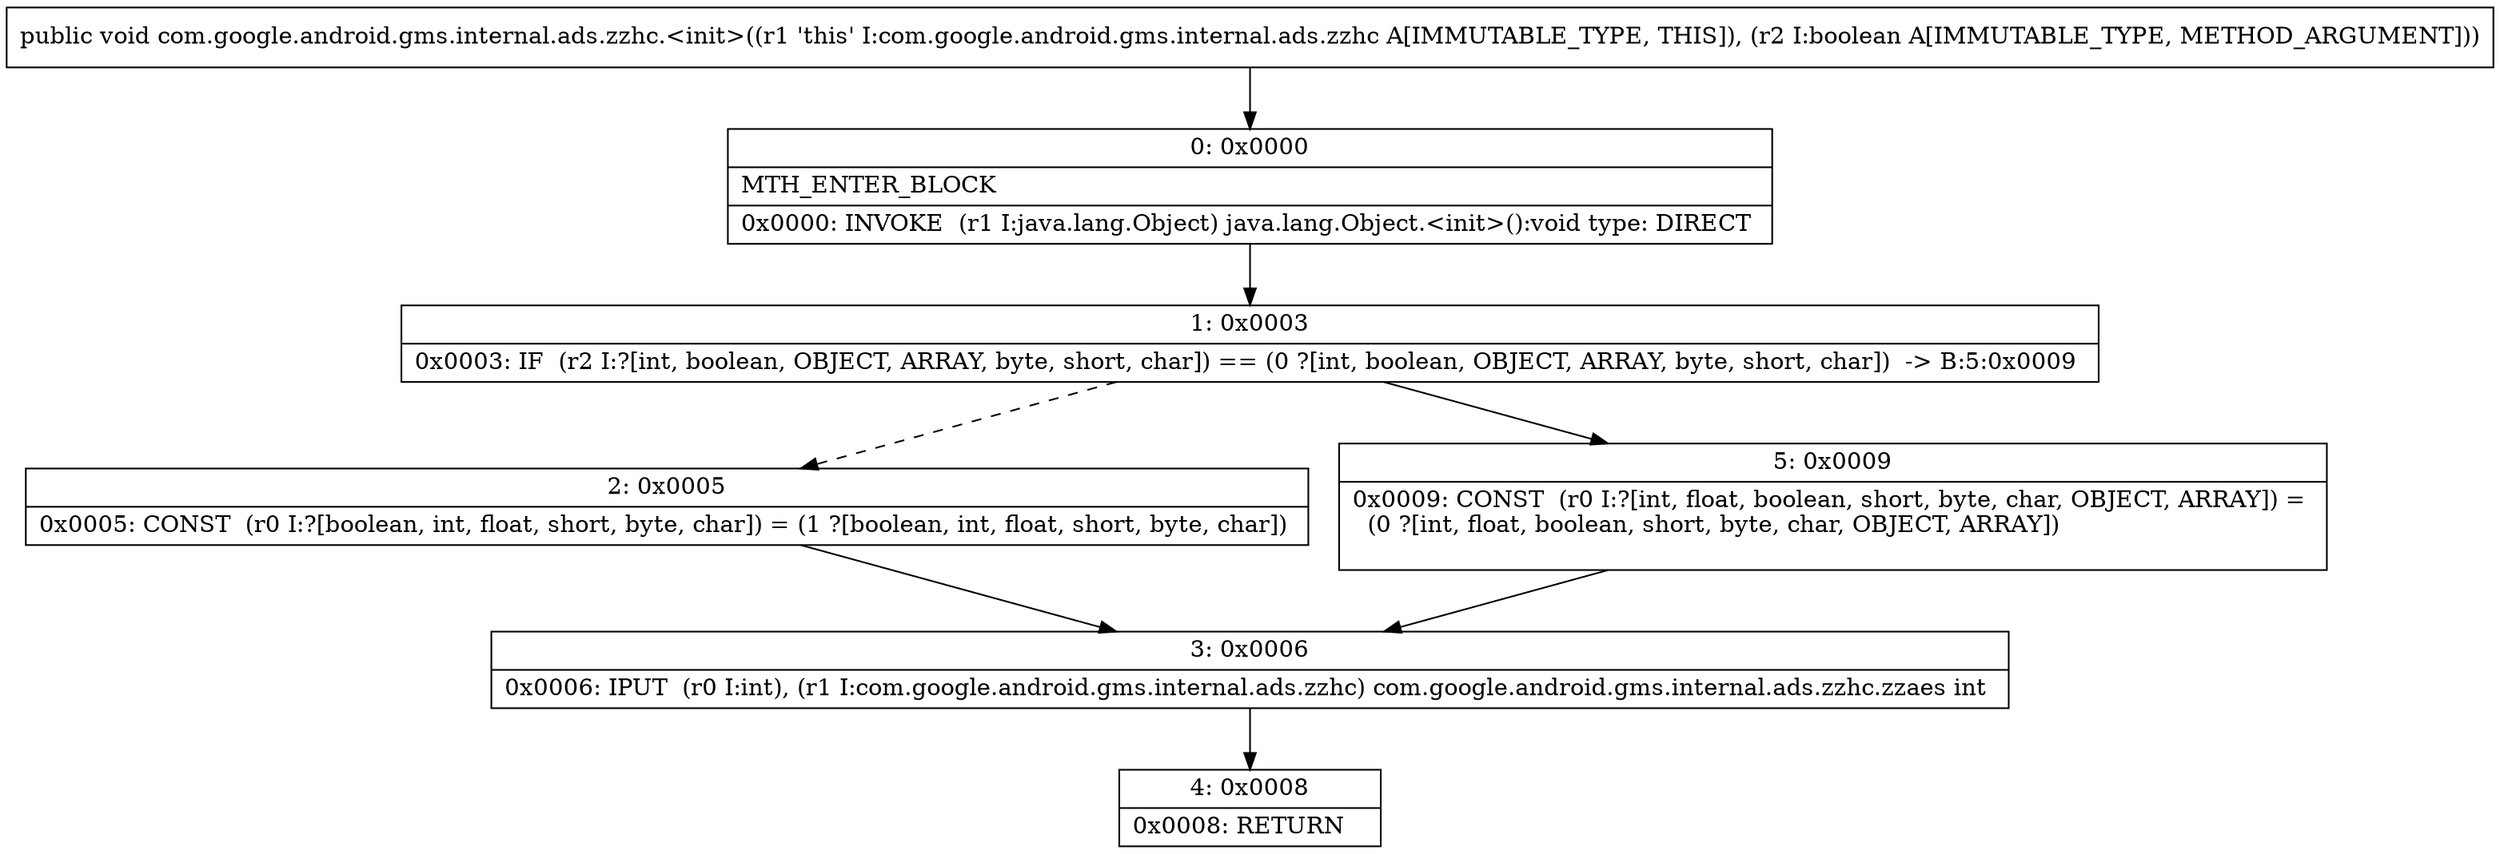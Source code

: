 digraph "CFG forcom.google.android.gms.internal.ads.zzhc.\<init\>(Z)V" {
Node_0 [shape=record,label="{0\:\ 0x0000|MTH_ENTER_BLOCK\l|0x0000: INVOKE  (r1 I:java.lang.Object) java.lang.Object.\<init\>():void type: DIRECT \l}"];
Node_1 [shape=record,label="{1\:\ 0x0003|0x0003: IF  (r2 I:?[int, boolean, OBJECT, ARRAY, byte, short, char]) == (0 ?[int, boolean, OBJECT, ARRAY, byte, short, char])  \-\> B:5:0x0009 \l}"];
Node_2 [shape=record,label="{2\:\ 0x0005|0x0005: CONST  (r0 I:?[boolean, int, float, short, byte, char]) = (1 ?[boolean, int, float, short, byte, char]) \l}"];
Node_3 [shape=record,label="{3\:\ 0x0006|0x0006: IPUT  (r0 I:int), (r1 I:com.google.android.gms.internal.ads.zzhc) com.google.android.gms.internal.ads.zzhc.zzaes int \l}"];
Node_4 [shape=record,label="{4\:\ 0x0008|0x0008: RETURN   \l}"];
Node_5 [shape=record,label="{5\:\ 0x0009|0x0009: CONST  (r0 I:?[int, float, boolean, short, byte, char, OBJECT, ARRAY]) = \l  (0 ?[int, float, boolean, short, byte, char, OBJECT, ARRAY])\l \l}"];
MethodNode[shape=record,label="{public void com.google.android.gms.internal.ads.zzhc.\<init\>((r1 'this' I:com.google.android.gms.internal.ads.zzhc A[IMMUTABLE_TYPE, THIS]), (r2 I:boolean A[IMMUTABLE_TYPE, METHOD_ARGUMENT])) }"];
MethodNode -> Node_0;
Node_0 -> Node_1;
Node_1 -> Node_2[style=dashed];
Node_1 -> Node_5;
Node_2 -> Node_3;
Node_3 -> Node_4;
Node_5 -> Node_3;
}

